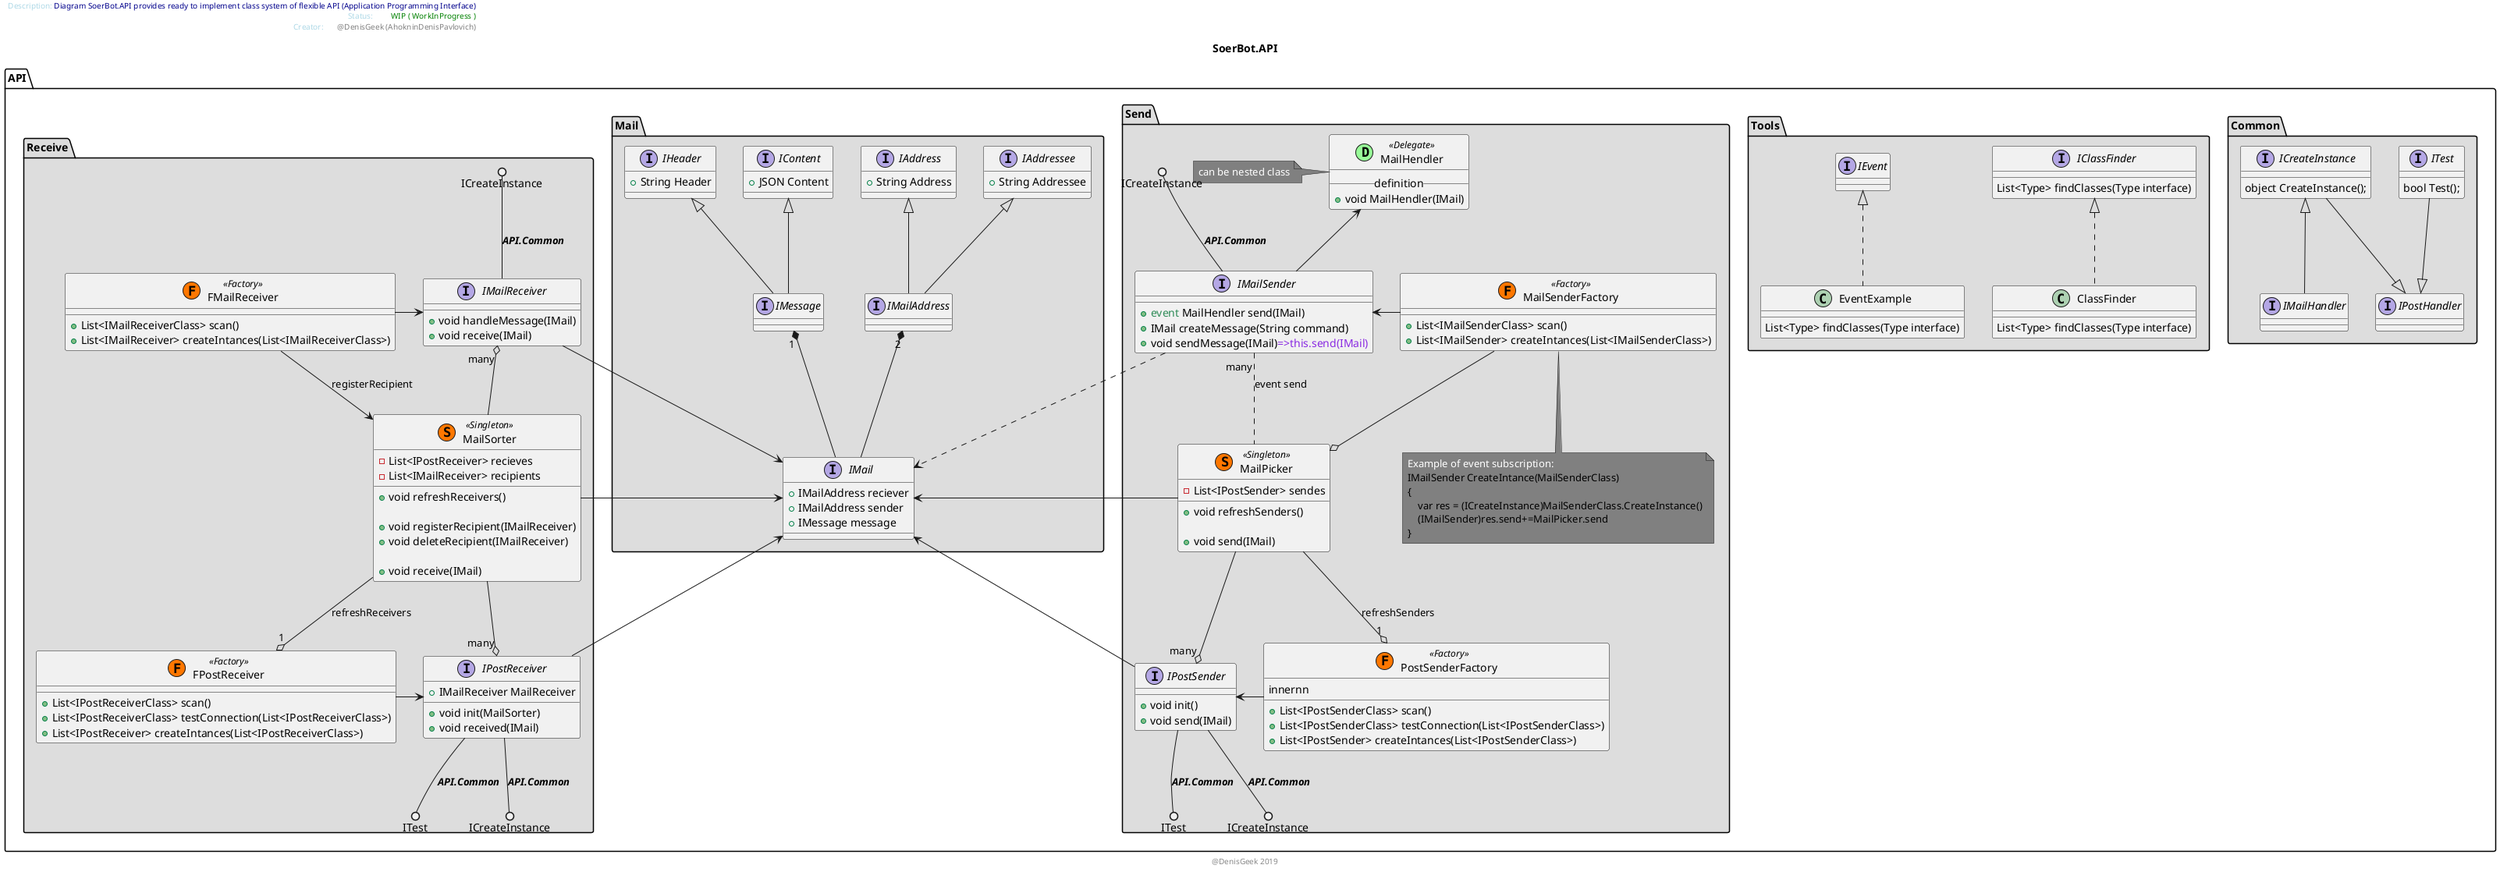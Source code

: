 @startuml
' icons: http://plantuml.com/ru/stdlib

' // picture scale
scale 1 

' // to change graphic modifiers to symbol
' skinparam classAttributeIconSize 0
title SoerBot.API

left header
<font color=lightblue>    Description:</font> <font color=darkBlue>Diagram SoerBot.API provides ready to implement class system of flexible API (Application Programming Interface)</font>
<font color=lightblue>    Status:        </font> <font color=green>WIP ( WorkInProgress )</font>
<font color=lightblue>    Creator:      </font> <font color=grey>@DenisGeek (AhokninDenisPavlovich)</font>
endheader

center footer @DenisGeek 2019

namespace API.Common #DDDDDD {

    interface ITest
    {
        bool Test();
    }
    interface ICreateInstance
    {
        object CreateInstance();
    }

    interface IMailHandler
    {
    }
    interface IPostHandler
    {
    }

    ITest --|> IPostHandler 
    ICreateInstance  --|> IPostHandler
    ICreateInstance <|-- IMailHandler

}

namespace API.Tools #DDDDDD {
    ' delegate 
    interface IClassFinder
    {
        List<Type> findClasses(Type interface)
    }
    class ClassFinder
    {
        List<Type> findClasses(Type interface)
    }
    IClassFinder<|..ClassFinder

    interface IEvent
    {

    }
    class EventExample
    {
        List<Type> findClasses(Type interface)
    }
    IEvent<|..EventExample
    ' class InstanceCreator
    ' {
    '     List<Type> findClasses(Type interface)
    ' }

    ' interface IMailHandler
    ' {
    ' }
    ' IMailHandler <|-- IMailReceiver
    ' IMailHandler <|-- IMailSender
    ' interface IPostHandler
    ' {
    ' }
    ' IPostReceiver --|> IPostHandler 
    ' IPostSender  --|> IPostHandler

}

namespace API.Mail #DDDDDD {
    IMailAddress "2" *-- IMail
    IMessage "1" *-- IMail

    IContent <|-- IMessage
    IHeader <|-- IMessage
    IAddressee <|-- IMailAddress
    IAddress <|-- IMailAddress

    interface IAddress
    {
        + String Address 
    }
    interface IAddressee
    {
        + String Addressee
    } 

    interface IMailAddress
    {
    }

    interface IHeader
    {
        + String Header 
    }
    interface IContent
    {
        + JSON Content
    }
    interface IMessage
    {
    }
    interface IMail
    {
        + IMailAddress reciever
        + IMailAddress sender
        + IMessage message
    }
}

namespace API.Send #DDDDDD {
    ' class MailHendler << (D,PaleGreen) Delegate >> #yellow-PaleGreen
    class MailHendler << (D,PaleGreen) Delegate >>
    {
        __definition__
        + void MailHendler(IMail)
    }
    note left of MailHendler #grey
        <color:white>can be nested class</color>
    end note
    interface IMailSender
    {
        ' + void setAddress(IAddress)
        + <color:SeaGreen>event</color> MailHendler send(IMail)
        + IMail createMessage(String command)
        + void sendMessage(IMail)<color:BlueViolet>=>this.send(IMail)</color>
        ' + void send(IMail)=>nextSender.send(IMail)
    }
    class MailPicker << (S,#FF7700) Singleton >>
    {
        - List<IPostSender> sendes
        + void refreshSenders()

        + void send(IMail)
    }
    interface IPostSender
    {
        + void init()
        + void send(IMail)
    }
    class MailSenderFactory << (F,#FF7700) Factory >>
    {
        + List<IMailSenderClass> scan()
        + List<IMailSender> createIntances(List<IMailSenderClass>)
    }
    note bottom of MailSenderFactory #grey
        <color:white>Example of event subscription:</color>
        IMailSender CreateIntance(MailSenderClass)
        {
            var res = (ICreateInstance)MailSenderClass.CreateInstance()
            (IMailSender)res.send+=MailPicker.send
        }
    end note
    class PostSenderFactory << (F,#FF7700) Factory >>
    {
        innernn
        + List<IPostSenderClass> scan()
        + List<IPostSenderClass> testConnection(List<IPostSenderClass>)
        + List<IPostSender> createIntances(List<IPostSenderClass>)
    }
    MailHendler<--IMailSender
    MailSenderFactory --o MailPicker
    MailSenderFactory -> IMailSender
    ICreateInstance ()-- IMailSender :<b><i>API.Common
    IMailSender ..> API.Mail.IMail
    IMailSender "many" .. MailPicker :event send
    MailPicker --> API.Mail.IMail
    MailPicker --o "1" PostSenderFactory :refreshSenders
    MailPicker --o "many" IPostSender
    API.Mail.IMail <-- IPostSender
    IPostSender <- PostSenderFactory
    IPostSender --() ITest :<b><i>API.Common
    IPostSender --() ICreateInstance:<b><i>API.Common
}
' class Outgoing << (↓,#FF7700) Stream >>
' API.Send.IPostSender--> Outgoing

namespace API.Receive #DDDDDD {
    interface IMailReceiver
    {
        + void handleMessage(IMail)
        + void receive(IMail)
    }
    class MailSorter << (S,#FF7700) Singleton >>
    {
        - List<IPostReceiver> recieves
        - List<IMailReceiver> recipients
        + void refreshReceivers()
 
        + void registerRecipient(IMailReceiver)
        + void deleteRecipient(IMailReceiver)

       + void receive(IMail)
    }
    interface IPostReceiver
    {
        + IMailReceiver MailReceiver
        + void init(MailSorter)
        + void received(IMail)
    }
    class FMailReceiver << (F,#FF7700) Factory >>
    {
        + List<IMailReceiverClass> scan()
        + List<IMailReceiver> createIntances(List<IMailReceiverClass>)
    }
    class FPostReceiver << (F,#FF7700) Factory >>
    {
        + List<IPostReceiverClass> scan()
        + List<IPostReceiverClass> testConnection(List<IPostReceiverClass>)
        + List<IPostReceiver> createIntances(List<IPostReceiverClass>)
    }
    FMailReceiver --> MailSorter : registerRecipient
    ICreateInstance ()-- IMailReceiver :<b><i>API.Common
    IMailReceiver <- FMailReceiver
    IMailReceiver --> API.Mail.IMail
    IMailReceiver "many" o-- MailSorter
    MailSorter --> API.Mail.IMail
    MailSorter --o "1" FPostReceiver : refreshReceivers
    MailSorter --o "many" IPostReceiver
    API.Mail.IMail <-- IPostReceiver
    IPostReceiver <- FPostReceiver
    IPostReceiver --() ITest :<b><i>API.Common
    IPostReceiver --() ICreateInstance:<b><i>API.Common    
}
' class Incoming << (↑,#FF7700) Stream >>
' API.Receive.IPostReceiver--> Incoming









@enduml
